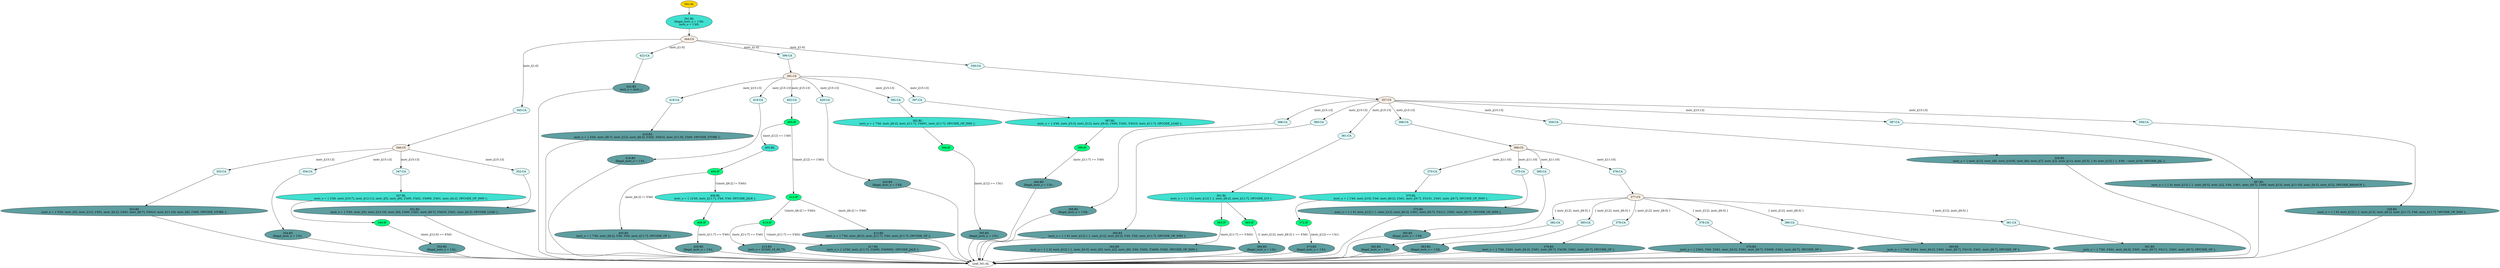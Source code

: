 strict digraph "" {
	node [label="\N"];
	"388:CA"	 [ast="<pyverilog.vparser.ast.Case object at 0x7f7b88419050>",
		fillcolor=lightcyan,
		label="388:CA",
		statements="[]",
		style=filled,
		typ=Case];
	"388:BS"	 [ast="<pyverilog.vparser.ast.BlockingSubstitution object at 0x7f7b88419110>",
		fillcolor=cadetblue,
		label="388:BS
illegal_instr_o = 1'bX;",
		statements="[<pyverilog.vparser.ast.BlockingSubstitution object at 0x7f7b88419110>]",
		style=filled,
		typ=BlockingSubstitution];
	"388:CA" -> "388:BS"	 [cond="[]",
		lineno=None];
	"369:CS"	 [ast="<pyverilog.vparser.ast.CaseStatement object at 0x7f7b884192d0>",
		fillcolor=linen,
		label="369:CS",
		statements="[]",
		style=filled,
		typ=CaseStatement];
	"370:CA"	 [ast="<pyverilog.vparser.ast.Case object at 0x7f7b88419450>",
		fillcolor=lightcyan,
		label="370:CA",
		statements="[]",
		style=filled,
		typ=Case];
	"369:CS" -> "370:CA"	 [cond="['instr_i']",
		label="instr_i[11:10]",
		lineno=369];
	"375:CA"	 [ast="<pyverilog.vparser.ast.Case object at 0x7f7b88419f50>",
		fillcolor=lightcyan,
		label="375:CA",
		statements="[]",
		style=filled,
		typ=Case];
	"369:CS" -> "375:CA"	 [cond="['instr_i']",
		label="instr_i[11:10]",
		lineno=369];
	"385:CA"	 [ast="<pyverilog.vparser.ast.Case object at 0x7f7b8842c8d0>",
		fillcolor=lightcyan,
		label="385:CA",
		statements="[]",
		style=filled,
		typ=Case];
	"369:CS" -> "385:CA"	 [cond="['instr_i']",
		label="instr_i[11:10]",
		lineno=369];
	"376:CA"	 [ast="<pyverilog.vparser.ast.Case object at 0x7f7b8841a7d0>",
		fillcolor=lightcyan,
		label="376:CA",
		statements="[]",
		style=filled,
		typ=Case];
	"369:CS" -> "376:CA"	 [cond="['instr_i']",
		label="instr_i[11:10]",
		lineno=369];
	"383:BS"	 [ast="<pyverilog.vparser.ast.BlockingSubstitution object at 0x7f7b8842c750>",
		fillcolor=cadetblue,
		label="383:BS
illegal_instr_o = 1'bX;",
		statements="[<pyverilog.vparser.ast.BlockingSubstitution object at 0x7f7b8842c750>]",
		style=filled,
		typ=BlockingSubstitution];
	"Leaf_341:AL"	 [def_var="['instr_o', 'illegal_instr_o']",
		label="Leaf_341:AL"];
	"383:BS" -> "Leaf_341:AL"	 [cond="[]",
		lineno=None];
	"353:BS"	 [ast="<pyverilog.vparser.ast.BlockingSubstitution object at 0x7f7b8842cb10>",
		fillcolor=cadetblue,
		label="353:BS
instr_o = { 5'b0, instr_i[5], instr_i[12], 2'b01, instr_i[4:2], 2'b01, instr_i[9:7], 3'b010, instr_i[11:10], instr_i[6], \
2'b00, OPCODE_STORE };",
		statements="[<pyverilog.vparser.ast.BlockingSubstitution object at 0x7f7b8842cb10>]",
		style=filled,
		typ=BlockingSubstitution];
	"353:BS" -> "Leaf_341:AL"	 [cond="[]",
		lineno=None];
	"399:IF"	 [ast="<pyverilog.vparser.ast.IfStatement object at 0x7f7b88436390>",
		fillcolor=springgreen,
		label="399:IF",
		statements="[]",
		style=filled,
		typ=IfStatement];
	"400:BS"	 [ast="<pyverilog.vparser.ast.BlockingSubstitution object at 0x7f7b884363d0>",
		fillcolor=cadetblue,
		label="400:BS
illegal_instr_o = 1'b1;",
		statements="[<pyverilog.vparser.ast.BlockingSubstitution object at 0x7f7b884363d0>]",
		style=filled,
		typ=BlockingSubstitution];
	"399:IF" -> "400:BS"	 [cond="['instr_i']",
		label="(instr_i[11:7] == 5'b0)",
		lineno=399];
	"341:AL"	 [ast="<pyverilog.vparser.ast.Always object at 0x7f7b88436750>",
		clk_sens=False,
		fillcolor=gold,
		label="341:AL",
		sens="['OPCODE_STORE', 'instr_i', 'OPCODE_OP_IMM', 'OPCODE_JAL', 'OPCODE_LOAD', 'OPCODE_LUI', 'OPCODE_JALR', 'OPCODE_BRANCH', 'OPCODE_\
OP']",
		statements="[]",
		style=filled,
		typ=Always,
		use_var="['OPCODE_STORE', 'instr_i', 'OPCODE_OP_IMM', 'OPCODE_JAL', 'OPCODE_LOAD', 'OPCODE_LUI', 'OPCODE_JALR', 'OPCODE_BRANCH', 'OPCODE_\
OP']"];
	"341:BL"	 [ast="<pyverilog.vparser.ast.Block object at 0x7f7b88436810>",
		fillcolor=turquoise,
		label="341:BL
illegal_instr_o = 1'b0;
instr_o = 1'bX;",
		statements="[<pyverilog.vparser.ast.BlockingSubstitution object at 0x7f7b88436850>, <pyverilog.vparser.ast.BlockingSubstitution object at 0x7f7b884369d0>]",
		style=filled,
		typ=Block];
	"341:AL" -> "341:BL"	 [cond="[]",
		lineno=None];
	"418:CA"	 [ast="<pyverilog.vparser.ast.Case object at 0x7f7b8840c190>",
		fillcolor=lightcyan,
		label="418:CA",
		statements="[]",
		style=filled,
		typ=Case];
	"418:BS"	 [ast="<pyverilog.vparser.ast.BlockingSubstitution object at 0x7f7b8840c210>",
		fillcolor=cadetblue,
		label="418:BS
instr_o = { 4'b0, instr_i[8:7], instr_i[12], instr_i[6:2], 5'h02, 3'b010, instr_i[11:9], 2'b00, OPCODE_STORE };",
		statements="[<pyverilog.vparser.ast.BlockingSubstitution object at 0x7f7b8840c210>]",
		style=filled,
		typ=BlockingSubstitution];
	"418:CA" -> "418:BS"	 [cond="[]",
		lineno=None];
	"354:BS"	 [ast="<pyverilog.vparser.ast.BlockingSubstitution object at 0x7f7b88449290>",
		fillcolor=cadetblue,
		label="354:BS
illegal_instr_o = 1'b1;",
		statements="[<pyverilog.vparser.ast.BlockingSubstitution object at 0x7f7b88449290>]",
		style=filled,
		typ=BlockingSubstitution];
	"354:BS" -> "Leaf_341:AL"	 [cond="[]",
		lineno=None];
	"404:IF"	 [ast="<pyverilog.vparser.ast.IfStatement object at 0x7f7b88402310>",
		fillcolor=springgreen,
		label="404:IF",
		statements="[]",
		style=filled,
		typ=IfStatement];
	"405:BS"	 [ast="<pyverilog.vparser.ast.BlockingSubstitution object at 0x7f7b88402a10>",
		fillcolor=cadetblue,
		label="405:BS
instr_o = { 7'b0, instr_i[6:2], 5'b0, 3'b0, instr_i[11:7], OPCODE_OP };",
		statements="[<pyverilog.vparser.ast.BlockingSubstitution object at 0x7f7b88402a10>]",
		style=filled,
		typ=BlockingSubstitution];
	"404:IF" -> "405:BS"	 [cond="['instr_i']",
		label="(instr_i[6:2] != 5'b0)",
		lineno=404];
	"406:BL"	 [ast="<pyverilog.vparser.ast.Block object at 0x7f7b88402350>",
		fillcolor=turquoise,
		label="406:BL
instr_o = { 12'b0, instr_i[11:7], 3'b0, 5'b0, OPCODE_JALR };",
		statements="[<pyverilog.vparser.ast.BlockingSubstitution object at 0x7f7b88402390>]",
		style=filled,
		typ=Block];
	"404:IF" -> "406:BL"	 [cond="['instr_i']",
		label="!((instr_i[6:2] != 5'b0))",
		lineno=404];
	"344:CS"	 [ast="<pyverilog.vparser.ast.CaseStatement object at 0x7f7b88436b10>",
		fillcolor=linen,
		label="344:CS",
		statements="[]",
		style=filled,
		typ=CaseStatement];
	"345:CA"	 [ast="<pyverilog.vparser.ast.Case object at 0x7f7b88436c50>",
		fillcolor=lightcyan,
		label="345:CA",
		statements="[]",
		style=filled,
		typ=Case];
	"344:CS" -> "345:CA"	 [cond="['instr_i']",
		label="instr_i[1:0]",
		lineno=344];
	"422:CA"	 [ast="<pyverilog.vparser.ast.Case object at 0x7f7b8840cd50>",
		fillcolor=lightcyan,
		label="422:CA",
		statements="[]",
		style=filled,
		typ=Case];
	"344:CS" -> "422:CA"	 [cond="['instr_i']",
		label="instr_i[1:0]",
		lineno=344];
	"390:CA"	 [ast="<pyverilog.vparser.ast.Case object at 0x7f7b883ef190>",
		fillcolor=lightcyan,
		label="390:CA",
		statements="[]",
		style=filled,
		typ=Case];
	"344:CS" -> "390:CA"	 [cond="['instr_i']",
		label="instr_i[1:0]",
		lineno=344];
	"356:CA"	 [ast="<pyverilog.vparser.ast.Case object at 0x7f7b88449410>",
		fillcolor=lightcyan,
		label="356:CA",
		statements="[]",
		style=filled,
		typ=Case];
	"344:CS" -> "356:CA"	 [cond="['instr_i']",
		label="instr_i[1:0]",
		lineno=344];
	"420:BS"	 [ast="<pyverilog.vparser.ast.BlockingSubstitution object at 0x7f7b8840cbd0>",
		fillcolor=cadetblue,
		label="420:BS
illegal_instr_o = 1'bX;",
		statements="[<pyverilog.vparser.ast.BlockingSubstitution object at 0x7f7b8840cbd0>]",
		style=filled,
		typ=BlockingSubstitution];
	"420:BS" -> "Leaf_341:AL"	 [cond="[]",
		lineno=None];
	"370:BL"	 [ast="<pyverilog.vparser.ast.Block object at 0x7f7b88419510>",
		fillcolor=turquoise,
		label="370:BL
instr_o = { 1'b0, instr_i[10], 5'b0, instr_i[6:2], 2'b01, instr_i[9:7], 3'b101, 2'b01, instr_i[9:7], OPCODE_OP_IMM };",
		statements="[<pyverilog.vparser.ast.BlockingSubstitution object at 0x7f7b88419550>]",
		style=filled,
		typ=Block];
	"370:CA" -> "370:BL"	 [cond="[]",
		lineno=None];
	"372:IF"	 [ast="<pyverilog.vparser.ast.IfStatement object at 0x7f7b88419bd0>",
		fillcolor=springgreen,
		label="372:IF",
		statements="[]",
		style=filled,
		typ=IfStatement];
	"373:BS"	 [ast="<pyverilog.vparser.ast.BlockingSubstitution object at 0x7f7b88419c90>",
		fillcolor=cadetblue,
		label="373:BS
illegal_instr_o = 1'b1;",
		statements="[<pyverilog.vparser.ast.BlockingSubstitution object at 0x7f7b88419c90>]",
		style=filled,
		typ=BlockingSubstitution];
	"372:IF" -> "373:BS"	 [cond="['instr_i']",
		label="(instr_i[12] == 1'b1)",
		lineno=372];
	"405:BS" -> "Leaf_341:AL"	 [cond="[]",
		lineno=None];
	"346:CS"	 [ast="<pyverilog.vparser.ast.CaseStatement object at 0x7f7b88436cd0>",
		fillcolor=linen,
		label="346:CS",
		statements="[]",
		style=filled,
		typ=CaseStatement];
	"345:CA" -> "346:CS"	 [cond="[]",
		lineno=None];
	"422:BS"	 [ast="<pyverilog.vparser.ast.BlockingSubstitution object at 0x7f7b8840cd90>",
		fillcolor=cadetblue,
		label="422:BS
instr_o = instr_i;",
		statements="[<pyverilog.vparser.ast.BlockingSubstitution object at 0x7f7b8840cd90>]",
		style=filled,
		typ=BlockingSubstitution];
	"422:CA" -> "422:BS"	 [cond="[]",
		lineno=None];
	"353:CA"	 [ast="<pyverilog.vparser.ast.Case object at 0x7f7b884491d0>",
		fillcolor=lightcyan,
		label="353:CA",
		statements="[]",
		style=filled,
		typ=Case];
	"353:CA" -> "353:BS"	 [cond="[]",
		lineno=None];
	"414:IF"	 [ast="<pyverilog.vparser.ast.IfStatement object at 0x7f7b883f8550>",
		fillcolor=springgreen,
		label="414:IF",
		statements="[]",
		style=filled,
		typ=IfStatement];
	"415:BS"	 [ast="<pyverilog.vparser.ast.BlockingSubstitution object at 0x7f7b883f8910>",
		fillcolor=cadetblue,
		label="415:BS
instr_o = 32'h00_10_00_73;",
		statements="[<pyverilog.vparser.ast.BlockingSubstitution object at 0x7f7b883f8910>]",
		style=filled,
		typ=BlockingSubstitution];
	"414:IF" -> "415:BS"	 [cond="['instr_i']",
		label="(instr_i[11:7] == 5'b0)",
		lineno=414];
	"417:BS"	 [ast="<pyverilog.vparser.ast.BlockingSubstitution object at 0x7f7b883f8590>",
		fillcolor=cadetblue,
		label="417:BS
instr_o = { 12'b0, instr_i[11:7], 3'b000, 5'b00001, OPCODE_JALR };",
		statements="[<pyverilog.vparser.ast.BlockingSubstitution object at 0x7f7b883f8590>]",
		style=filled,
		typ=BlockingSubstitution];
	"414:IF" -> "417:BS"	 [cond="['instr_i']",
		label="!((instr_i[11:7] == 5'b0))",
		lineno=414];
	"366:BS"	 [ast="<pyverilog.vparser.ast.BlockingSubstitution object at 0x7f7b883e5190>",
		fillcolor=cadetblue,
		label="366:BS
illegal_instr_o = 1'b1;",
		statements="[<pyverilog.vparser.ast.BlockingSubstitution object at 0x7f7b883e5190>]",
		style=filled,
		typ=BlockingSubstitution];
	"366:BS" -> "Leaf_341:AL"	 [cond="[]",
		lineno=None];
	"370:BL" -> "372:IF"	 [cond="[]",
		lineno=None];
	"357:CS"	 [ast="<pyverilog.vparser.ast.CaseStatement object at 0x7f7b88449490>",
		fillcolor=linen,
		label="357:CS",
		statements="[]",
		style=filled,
		typ=CaseStatement];
	"357:CS" -> "388:CA"	 [cond="['instr_i']",
		label="instr_i[15:13]",
		lineno=357];
	"360:CA"	 [ast="<pyverilog.vparser.ast.Case object at 0x7f7b883d29d0>",
		fillcolor=lightcyan,
		label="360:CA",
		statements="[]",
		style=filled,
		typ=Case];
	"357:CS" -> "360:CA"	 [cond="['instr_i']",
		label="instr_i[15:13]",
		lineno=357];
	"361:CA"	 [ast="<pyverilog.vparser.ast.Case object at 0x7f7b883dc190>",
		fillcolor=lightcyan,
		label="361:CA",
		statements="[]",
		style=filled,
		typ=Case];
	"357:CS" -> "361:CA"	 [cond="['instr_i']",
		label="instr_i[15:13]",
		lineno=357];
	"368:CA"	 [ast="<pyverilog.vparser.ast.Case object at 0x7f7b883e5590>",
		fillcolor=lightcyan,
		label="368:CA",
		statements="[]",
		style=filled,
		typ=Case];
	"357:CS" -> "368:CA"	 [cond="['instr_i']",
		label="instr_i[15:13]",
		lineno=357];
	"359:CA"	 [ast="<pyverilog.vparser.ast.Case object at 0x7f7b88449dd0>",
		fillcolor=lightcyan,
		label="359:CA",
		statements="[]",
		style=filled,
		typ=Case];
	"357:CS" -> "359:CA"	 [cond="['instr_i']",
		label="instr_i[15:13]",
		lineno=357];
	"387:CA"	 [ast="<pyverilog.vparser.ast.Case object at 0x7f7b883e5650>",
		fillcolor=lightcyan,
		label="387:CA",
		statements="[]",
		style=filled,
		typ=Case];
	"357:CS" -> "387:CA"	 [cond="['instr_i']",
		label="instr_i[15:13]",
		lineno=357];
	"358:CA"	 [ast="<pyverilog.vparser.ast.Case object at 0x7f7b884495d0>",
		fillcolor=lightcyan,
		label="358:CA",
		statements="[]",
		style=filled,
		typ=Case];
	"357:CS" -> "358:CA"	 [cond="['instr_i']",
		label="instr_i[15:13]",
		lineno=357];
	"346:CS" -> "353:CA"	 [cond="['instr_i']",
		label="instr_i[15:13]",
		lineno=346];
	"354:CA"	 [ast="<pyverilog.vparser.ast.Case object at 0x7f7b88449250>",
		fillcolor=lightcyan,
		label="354:CA",
		statements="[]",
		style=filled,
		typ=Case];
	"346:CS" -> "354:CA"	 [cond="['instr_i']",
		label="instr_i[15:13]",
		lineno=346];
	"347:CA"	 [ast="<pyverilog.vparser.ast.Case object at 0x7f7b88436e10>",
		fillcolor=lightcyan,
		label="347:CA",
		statements="[]",
		style=filled,
		typ=Case];
	"346:CS" -> "347:CA"	 [cond="['instr_i']",
		label="instr_i[15:13]",
		lineno=346];
	"352:CA"	 [ast="<pyverilog.vparser.ast.Case object at 0x7f7b8843f9d0>",
		fillcolor=lightcyan,
		label="352:CA",
		statements="[]",
		style=filled,
		typ=Case];
	"346:CS" -> "352:CA"	 [cond="['instr_i']",
		label="instr_i[15:13]",
		lineno=346];
	"360:BS"	 [ast="<pyverilog.vparser.ast.BlockingSubstitution object at 0x7f7b883d2a50>",
		fillcolor=cadetblue,
		label="360:BS
instr_o = { { 6{ instr_i[12] } }, instr_i[12], instr_i[6:2], 5'b0, 3'b0, instr_i[11:7], OPCODE_OP_IMM };",
		statements="[<pyverilog.vparser.ast.BlockingSubstitution object at 0x7f7b883d2a50>]",
		style=filled,
		typ=BlockingSubstitution];
	"360:CA" -> "360:BS"	 [cond="[]",
		lineno=None];
	"413:BS"	 [ast="<pyverilog.vparser.ast.BlockingSubstitution object at 0x7f7b883f8c10>",
		fillcolor=cadetblue,
		label="413:BS
instr_o = { 7'b0, instr_i[6:2], instr_i[11:7], 3'b0, instr_i[11:7], OPCODE_OP };",
		statements="[<pyverilog.vparser.ast.BlockingSubstitution object at 0x7f7b883f8c10>]",
		style=filled,
		typ=BlockingSubstitution];
	"413:BS" -> "Leaf_341:AL"	 [cond="[]",
		lineno=None];
	"419:CA"	 [ast="<pyverilog.vparser.ast.Case object at 0x7f7b8840c8d0>",
		fillcolor=lightcyan,
		label="419:CA",
		statements="[]",
		style=filled,
		typ=Case];
	"419:BS"	 [ast="<pyverilog.vparser.ast.BlockingSubstitution object at 0x7f7b8840ca10>",
		fillcolor=cadetblue,
		label="419:BS
illegal_instr_o = 1'b1;",
		statements="[<pyverilog.vparser.ast.BlockingSubstitution object at 0x7f7b8840ca10>]",
		style=filled,
		typ=BlockingSubstitution];
	"419:CA" -> "419:BS"	 [cond="[]",
		lineno=None];
	"382:CA"	 [ast="<pyverilog.vparser.ast.Case object at 0x7f7b8842c450>",
		fillcolor=lightcyan,
		label="382:CA",
		statements="[]",
		style=filled,
		typ=Case];
	"382:BS"	 [ast="<pyverilog.vparser.ast.BlockingSubstitution object at 0x7f7b8842c590>",
		fillcolor=cadetblue,
		label="382:BS
illegal_instr_o = 1'b1;",
		statements="[<pyverilog.vparser.ast.BlockingSubstitution object at 0x7f7b8842c590>]",
		style=filled,
		typ=BlockingSubstitution];
	"382:CA" -> "382:BS"	 [cond="[]",
		lineno=None];
	"394:IF"	 [ast="<pyverilog.vparser.ast.IfStatement object at 0x7f7b883ef9d0>",
		fillcolor=springgreen,
		label="394:IF",
		statements="[]",
		style=filled,
		typ=IfStatement];
	"395:BS"	 [ast="<pyverilog.vparser.ast.BlockingSubstitution object at 0x7f7b883efa10>",
		fillcolor=cadetblue,
		label="395:BS
illegal_instr_o = 1'b1;",
		statements="[<pyverilog.vparser.ast.BlockingSubstitution object at 0x7f7b883efa10>]",
		style=filled,
		typ=BlockingSubstitution];
	"394:IF" -> "395:BS"	 [cond="['instr_i']",
		label="(instr_i[12] == 1'b1)",
		lineno=394];
	"402:CA"	 [ast="<pyverilog.vparser.ast.Case object at 0x7f7b883f8450>",
		fillcolor=lightcyan,
		label="402:CA",
		statements="[]",
		style=filled,
		typ=Case];
	"403:IF"	 [ast="<pyverilog.vparser.ast.IfStatement object at 0x7f7b883f84d0>",
		fillcolor=springgreen,
		label="403:IF",
		statements="[]",
		style=filled,
		typ=IfStatement];
	"402:CA" -> "403:IF"	 [cond="[]",
		lineno=None];
	"381:BS"	 [ast="<pyverilog.vparser.ast.BlockingSubstitution object at 0x7f7b88422e50>",
		fillcolor=cadetblue,
		label="381:BS
instr_o = { 7'b0, 2'b01, instr_i[4:2], 2'b01, instr_i[9:7], 3'b111, 2'b01, instr_i[9:7], OPCODE_OP };",
		statements="[<pyverilog.vparser.ast.BlockingSubstitution object at 0x7f7b88422e50>]",
		style=filled,
		typ=BlockingSubstitution];
	"381:BS" -> "Leaf_341:AL"	 [cond="[]",
		lineno=None];
	"358:BS"	 [ast="<pyverilog.vparser.ast.BlockingSubstitution object at 0x7f7b88449650>",
		fillcolor=cadetblue,
		label="358:BS
instr_o = { { 6{ instr_i[12] } }, instr_i[12], instr_i[6:2], instr_i[11:7], 3'b0, instr_i[11:7], OPCODE_OP_IMM };",
		statements="[<pyverilog.vparser.ast.BlockingSubstitution object at 0x7f7b88449650>]",
		style=filled,
		typ=BlockingSubstitution];
	"358:BS" -> "Leaf_341:AL"	 [cond="[]",
		lineno=None];
	"350:BS"	 [ast="<pyverilog.vparser.ast.BlockingSubstitution object at 0x7f7b8843f6d0>",
		fillcolor=cadetblue,
		label="350:BS
illegal_instr_o = 1'b1;",
		statements="[<pyverilog.vparser.ast.BlockingSubstitution object at 0x7f7b8843f6d0>]",
		style=filled,
		typ=BlockingSubstitution];
	"350:BS" -> "Leaf_341:AL"	 [cond="[]",
		lineno=None];
	"377:CS"	 [ast="<pyverilog.vparser.ast.CaseStatement object at 0x7f7b8841a850>",
		fillcolor=linen,
		label="377:CS",
		statements="[]",
		style=filled,
		typ=CaseStatement];
	"377:CS" -> "382:CA"	 [cond="['instr_i', 'instr_i']",
		label="{ instr_i[12], instr_i[6:5] }",
		lineno=377];
	"383:CA"	 [ast="<pyverilog.vparser.ast.Case object at 0x7f7b8842c710>",
		fillcolor=lightcyan,
		label="383:CA",
		statements="[]",
		style=filled,
		typ=Case];
	"377:CS" -> "383:CA"	 [cond="['instr_i', 'instr_i']",
		label="{ instr_i[12], instr_i[6:5] }",
		lineno=377];
	"379:CA"	 [ast="<pyverilog.vparser.ast.Case object at 0x7f7b88422150>",
		fillcolor=lightcyan,
		label="379:CA",
		statements="[]",
		style=filled,
		typ=Case];
	"377:CS" -> "379:CA"	 [cond="['instr_i', 'instr_i']",
		label="{ instr_i[12], instr_i[6:5] }",
		lineno=377];
	"378:CA"	 [ast="<pyverilog.vparser.ast.Case object at 0x7f7b8841aa90>",
		fillcolor=lightcyan,
		label="378:CA",
		statements="[]",
		style=filled,
		typ=Case];
	"377:CS" -> "378:CA"	 [cond="['instr_i', 'instr_i']",
		label="{ instr_i[12], instr_i[6:5] }",
		lineno=377];
	"380:CA"	 [ast="<pyverilog.vparser.ast.Case object at 0x7f7b88422790>",
		fillcolor=lightcyan,
		label="380:CA",
		statements="[]",
		style=filled,
		typ=Case];
	"377:CS" -> "380:CA"	 [cond="['instr_i', 'instr_i']",
		label="{ instr_i[12], instr_i[6:5] }",
		lineno=377];
	"381:CA"	 [ast="<pyverilog.vparser.ast.Case object at 0x7f7b88422dd0>",
		fillcolor=lightcyan,
		label="381:CA",
		statements="[]",
		style=filled,
		typ=Case];
	"377:CS" -> "381:CA"	 [cond="['instr_i', 'instr_i']",
		label="{ instr_i[12], instr_i[6:5] }",
		lineno=377];
	"361:BL"	 [ast="<pyverilog.vparser.ast.Block object at 0x7f7b883dc210>",
		fillcolor=turquoise,
		label="361:BL
instr_o = { { 15{ instr_i[12] } }, instr_i[6:2], instr_i[11:7], OPCODE_LUI };",
		statements="[<pyverilog.vparser.ast.BlockingSubstitution object at 0x7f7b883dc250>]",
		style=filled,
		typ=Block];
	"361:CA" -> "361:BL"	 [cond="[]",
		lineno=None];
	"368:CA" -> "369:CS"	 [cond="[]",
		lineno=None];
	"400:BS" -> "Leaf_341:AL"	 [cond="[]",
		lineno=None];
	"364:BS"	 [ast="<pyverilog.vparser.ast.BlockingSubstitution object at 0x7f7b883dc810>",
		fillcolor=cadetblue,
		label="364:BS
instr_o = { { 3{ instr_i[12] } }, instr_i[4:3], instr_i[5], instr_i[2], instr_i[6], 4'b0, 5'h02, 3'b000, 5'h02, OPCODE_OP_\
IMM };",
		statements="[<pyverilog.vparser.ast.BlockingSubstitution object at 0x7f7b883dc810>]",
		style=filled,
		typ=BlockingSubstitution];
	"364:BS" -> "Leaf_341:AL"	 [cond="[]",
		lineno=None];
	"383:CA" -> "383:BS"	 [cond="[]",
		lineno=None];
	"419:BS" -> "Leaf_341:AL"	 [cond="[]",
		lineno=None];
	"341:BL" -> "344:CS"	 [cond="[]",
		lineno=None];
	"363:IF"	 [ast="<pyverilog.vparser.ast.IfStatement object at 0x7f7b883dc7d0>",
		fillcolor=springgreen,
		label="363:IF",
		statements="[]",
		style=filled,
		typ=IfStatement];
	"363:IF" -> "364:BS"	 [cond="['instr_i']",
		label="(instr_i[11:7] == 5'h02)",
		lineno=363];
	"388:BS" -> "Leaf_341:AL"	 [cond="[]",
		lineno=None];
	"375:BS"	 [ast="<pyverilog.vparser.ast.BlockingSubstitution object at 0x7f7b88419fd0>",
		fillcolor=cadetblue,
		label="375:BS
instr_o = { { 6{ instr_i[12] } }, instr_i[12], instr_i[6:2], 2'b01, instr_i[9:7], 3'b111, 2'b01, instr_i[9:7], OPCODE_OP_\
IMM };",
		statements="[<pyverilog.vparser.ast.BlockingSubstitution object at 0x7f7b88419fd0>]",
		style=filled,
		typ=BlockingSubstitution];
	"375:BS" -> "Leaf_341:AL"	 [cond="[]",
		lineno=None];
	"354:CA" -> "354:BS"	 [cond="[]",
		lineno=None];
	"395:BS" -> "Leaf_341:AL"	 [cond="[]",
		lineno=None];
	"379:BS"	 [ast="<pyverilog.vparser.ast.BlockingSubstitution object at 0x7f7b884221d0>",
		fillcolor=cadetblue,
		label="379:BS
instr_o = { 7'b0, 2'b01, instr_i[4:2], 2'b01, instr_i[9:7], 3'b100, 2'b01, instr_i[9:7], OPCODE_OP };",
		statements="[<pyverilog.vparser.ast.BlockingSubstitution object at 0x7f7b884221d0>]",
		style=filled,
		typ=BlockingSubstitution];
	"379:CA" -> "379:BS"	 [cond="[]",
		lineno=None];
	"420:CA"	 [ast="<pyverilog.vparser.ast.Case object at 0x7f7b8840cb90>",
		fillcolor=lightcyan,
		label="420:CA",
		statements="[]",
		style=filled,
		typ=Case];
	"420:CA" -> "420:BS"	 [cond="[]",
		lineno=None];
	"403:BL"	 [ast="<pyverilog.vparser.ast.Block object at 0x7f7b884022d0>",
		fillcolor=turquoise,
		label="403:BL",
		statements="[]",
		style=filled,
		typ=Block];
	"403:IF" -> "403:BL"	 [cond="['instr_i']",
		label="(instr_i[12] == 1'b0)",
		lineno=403];
	"412:IF"	 [ast="<pyverilog.vparser.ast.IfStatement object at 0x7f7b883f8510>",
		fillcolor=springgreen,
		label="412:IF",
		statements="[]",
		style=filled,
		typ=IfStatement];
	"403:IF" -> "412:IF"	 [cond="['instr_i']",
		label="!((instr_i[12] == 1'b0))",
		lineno=403];
	"365:IF"	 [ast="<pyverilog.vparser.ast.IfStatement object at 0x7f7b883e5150>",
		fillcolor=springgreen,
		label="365:IF",
		statements="[]",
		style=filled,
		typ=IfStatement];
	"365:IF" -> "366:BS"	 [cond="['instr_i', 'instr_i']",
		label="({ instr_i[12], instr_i[6:2] } == 6'b0)",
		lineno=365];
	"375:CA" -> "375:BS"	 [cond="[]",
		lineno=None];
	"352:BS"	 [ast="<pyverilog.vparser.ast.BlockingSubstitution object at 0x7f7b8843fa50>",
		fillcolor=cadetblue,
		label="352:BS
instr_o = { 5'b0, instr_i[5], instr_i[12:10], instr_i[6], 2'b00, 2'b01, instr_i[9:7], 3'b010, 2'b01, instr_i[4:2], OPCODE_\
LOAD };",
		statements="[<pyverilog.vparser.ast.BlockingSubstitution object at 0x7f7b8843fa50>]",
		style=filled,
		typ=BlockingSubstitution];
	"352:BS" -> "Leaf_341:AL"	 [cond="[]",
		lineno=None];
	"391:CS"	 [ast="<pyverilog.vparser.ast.CaseStatement object at 0x7f7b883ef210>",
		fillcolor=linen,
		label="391:CS",
		statements="[]",
		style=filled,
		typ=CaseStatement];
	"390:CA" -> "391:CS"	 [cond="[]",
		lineno=None];
	"378:BS"	 [ast="<pyverilog.vparser.ast.BlockingSubstitution object at 0x7f7b8841ab10>",
		fillcolor=cadetblue,
		label="378:BS
instr_o = { 2'b01, 5'b0, 2'b01, instr_i[4:2], 2'b01, instr_i[9:7], 3'b000, 2'b01, instr_i[9:7], OPCODE_OP };",
		statements="[<pyverilog.vparser.ast.BlockingSubstitution object at 0x7f7b8841ab10>]",
		style=filled,
		typ=BlockingSubstitution];
	"378:CA" -> "378:BS"	 [cond="[]",
		lineno=None];
	"359:BS"	 [ast="<pyverilog.vparser.ast.BlockingSubstitution object at 0x7f7b88449e90>",
		fillcolor=cadetblue,
		label="359:BS
instr_o = { instr_i[12], instr_i[8], instr_i[10:9], instr_i[6], instr_i[7], instr_i[2], instr_i[11], instr_i[5:3], { 9{ instr_\
i[12] } }, 4'b0, ~instr_i[15], OPCODE_JAL };",
		statements="[<pyverilog.vparser.ast.BlockingSubstitution object at 0x7f7b88449e90>]",
		style=filled,
		typ=BlockingSubstitution];
	"359:CA" -> "359:BS"	 [cond="[]",
		lineno=None];
	"387:BS"	 [ast="<pyverilog.vparser.ast.BlockingSubstitution object at 0x7f7b883e5710>",
		fillcolor=cadetblue,
		label="387:BS
instr_o = { { 4{ instr_i[12] } }, instr_i[6:5], instr_i[2], 5'b0, 2'b01, instr_i[9:7], 2'b00, instr_i[13], instr_i[11:10], \
instr_i[4:3], instr_i[12], OPCODE_BRANCH };",
		statements="[<pyverilog.vparser.ast.BlockingSubstitution object at 0x7f7b883e5710>]",
		style=filled,
		typ=BlockingSubstitution];
	"387:CA" -> "387:BS"	 [cond="[]",
		lineno=None];
	"380:BS"	 [ast="<pyverilog.vparser.ast.BlockingSubstitution object at 0x7f7b88422810>",
		fillcolor=cadetblue,
		label="380:BS
instr_o = { 7'b0, 2'b01, instr_i[4:2], 2'b01, instr_i[9:7], 3'b110, 2'b01, instr_i[9:7], OPCODE_OP };",
		statements="[<pyverilog.vparser.ast.BlockingSubstitution object at 0x7f7b88422810>]",
		style=filled,
		typ=BlockingSubstitution];
	"380:BS" -> "Leaf_341:AL"	 [cond="[]",
		lineno=None];
	"360:BS" -> "Leaf_341:AL"	 [cond="[]",
		lineno=None];
	"415:BS" -> "Leaf_341:AL"	 [cond="[]",
		lineno=None];
	"379:BS" -> "Leaf_341:AL"	 [cond="[]",
		lineno=None];
	"380:CA" -> "380:BS"	 [cond="[]",
		lineno=None];
	"373:BS" -> "Leaf_341:AL"	 [cond="[]",
		lineno=None];
	"349:IF"	 [ast="<pyverilog.vparser.ast.IfStatement object at 0x7f7b8843f690>",
		fillcolor=springgreen,
		label="349:IF",
		statements="[]",
		style=filled,
		typ=IfStatement];
	"349:IF" -> "350:BS"	 [cond="['instr_i']",
		label="(instr_i[12:5] == 8'b0)",
		lineno=349];
	"382:BS" -> "Leaf_341:AL"	 [cond="[]",
		lineno=None];
	"387:BS" -> "Leaf_341:AL"	 [cond="[]",
		lineno=None];
	"385:BS"	 [ast="<pyverilog.vparser.ast.BlockingSubstitution object at 0x7f7b8842c910>",
		fillcolor=cadetblue,
		label="385:BS
illegal_instr_o = 1'bX;",
		statements="[<pyverilog.vparser.ast.BlockingSubstitution object at 0x7f7b8842c910>]",
		style=filled,
		typ=BlockingSubstitution];
	"385:BS" -> "Leaf_341:AL"	 [cond="[]",
		lineno=None];
	"381:CA" -> "381:BS"	 [cond="[]",
		lineno=None];
	"358:CA" -> "358:BS"	 [cond="[]",
		lineno=None];
	"422:BS" -> "Leaf_341:AL"	 [cond="[]",
		lineno=None];
	"356:CA" -> "357:CS"	 [cond="[]",
		lineno=None];
	"408:IF"	 [ast="<pyverilog.vparser.ast.IfStatement object at 0x7f7b884026d0>",
		fillcolor=springgreen,
		label="408:IF",
		statements="[]",
		style=filled,
		typ=IfStatement];
	"406:BL" -> "408:IF"	 [cond="[]",
		lineno=None];
	"417:BS" -> "Leaf_341:AL"	 [cond="[]",
		lineno=None];
	"409:BS"	 [ast="<pyverilog.vparser.ast.BlockingSubstitution object at 0x7f7b88402710>",
		fillcolor=cadetblue,
		label="409:BS
illegal_instr_o = 1'b1;",
		statements="[<pyverilog.vparser.ast.BlockingSubstitution object at 0x7f7b88402710>]",
		style=filled,
		typ=BlockingSubstitution];
	"408:IF" -> "409:BS"	 [cond="['instr_i']",
		label="(instr_i[11:7] == 5'b0)",
		lineno=408];
	"378:BS" -> "Leaf_341:AL"	 [cond="[]",
		lineno=None];
	"361:BL" -> "363:IF"	 [cond="[]",
		lineno=None];
	"361:BL" -> "365:IF"	 [cond="[]",
		lineno=None];
	"347:BL"	 [ast="<pyverilog.vparser.ast.Block object at 0x7f7b88436e90>",
		fillcolor=turquoise,
		label="347:BL
instr_o = { 2'b0, instr_i[10:7], instr_i[12:11], instr_i[5], instr_i[6], 2'b00, 5'h02, 3'b000, 2'b01, instr_i[4:2], OPCODE_\
OP_IMM };",
		statements="[<pyverilog.vparser.ast.BlockingSubstitution object at 0x7f7b88436ed0>]",
		style=filled,
		typ=Block];
	"347:CA" -> "347:BL"	 [cond="[]",
		lineno=None];
	"392:CA"	 [ast="<pyverilog.vparser.ast.Case object at 0x7f7b883ef390>",
		fillcolor=lightcyan,
		label="392:CA",
		statements="[]",
		style=filled,
		typ=Case];
	"392:BL"	 [ast="<pyverilog.vparser.ast.Block object at 0x7f7b883ef410>",
		fillcolor=turquoise,
		label="392:BL
instr_o = { 7'b0, instr_i[6:2], instr_i[11:7], 3'b001, instr_i[11:7], OPCODE_OP_IMM };",
		statements="[<pyverilog.vparser.ast.BlockingSubstitution object at 0x7f7b883ef450>]",
		style=filled,
		typ=Block];
	"392:CA" -> "392:BL"	 [cond="[]",
		lineno=None];
	"397:BL"	 [ast="<pyverilog.vparser.ast.Block object at 0x7f7b883efd50>",
		fillcolor=turquoise,
		label="397:BL
instr_o = { 4'b0, instr_i[3:2], instr_i[12], instr_i[6:4], 2'b00, 5'h02, 3'b010, instr_i[11:7], OPCODE_LOAD };",
		statements="[<pyverilog.vparser.ast.BlockingSubstitution object at 0x7f7b883efd90>]",
		style=filled,
		typ=Block];
	"397:BL" -> "399:IF"	 [cond="[]",
		lineno=None];
	"409:BS" -> "Leaf_341:AL"	 [cond="[]",
		lineno=None];
	"385:CA" -> "385:BS"	 [cond="[]",
		lineno=None];
	"418:BS" -> "Leaf_341:AL"	 [cond="[]",
		lineno=None];
	"403:BL" -> "404:IF"	 [cond="[]",
		lineno=None];
	"391:CS" -> "418:CA"	 [cond="['instr_i']",
		label="instr_i[15:13]",
		lineno=391];
	"391:CS" -> "419:CA"	 [cond="['instr_i']",
		label="instr_i[15:13]",
		lineno=391];
	"391:CS" -> "402:CA"	 [cond="['instr_i']",
		label="instr_i[15:13]",
		lineno=391];
	"391:CS" -> "420:CA"	 [cond="['instr_i']",
		label="instr_i[15:13]",
		lineno=391];
	"391:CS" -> "392:CA"	 [cond="['instr_i']",
		label="instr_i[15:13]",
		lineno=391];
	"397:CA"	 [ast="<pyverilog.vparser.ast.Case object at 0x7f7b883efcd0>",
		fillcolor=lightcyan,
		label="397:CA",
		statements="[]",
		style=filled,
		typ=Case];
	"391:CS" -> "397:CA"	 [cond="['instr_i']",
		label="instr_i[15:13]",
		lineno=391];
	"352:CA" -> "352:BS"	 [cond="[]",
		lineno=None];
	"376:CA" -> "377:CS"	 [cond="[]",
		lineno=None];
	"412:IF" -> "414:IF"	 [cond="['instr_i']",
		label="!((instr_i[6:2] != 5'b0))",
		lineno=412];
	"412:IF" -> "413:BS"	 [cond="['instr_i']",
		label="(instr_i[6:2] != 5'b0)",
		lineno=412];
	"392:BL" -> "394:IF"	 [cond="[]",
		lineno=None];
	"359:BS" -> "Leaf_341:AL"	 [cond="[]",
		lineno=None];
	"397:CA" -> "397:BL"	 [cond="[]",
		lineno=None];
	"347:BL" -> "349:IF"	 [cond="[]",
		lineno=None];
}
